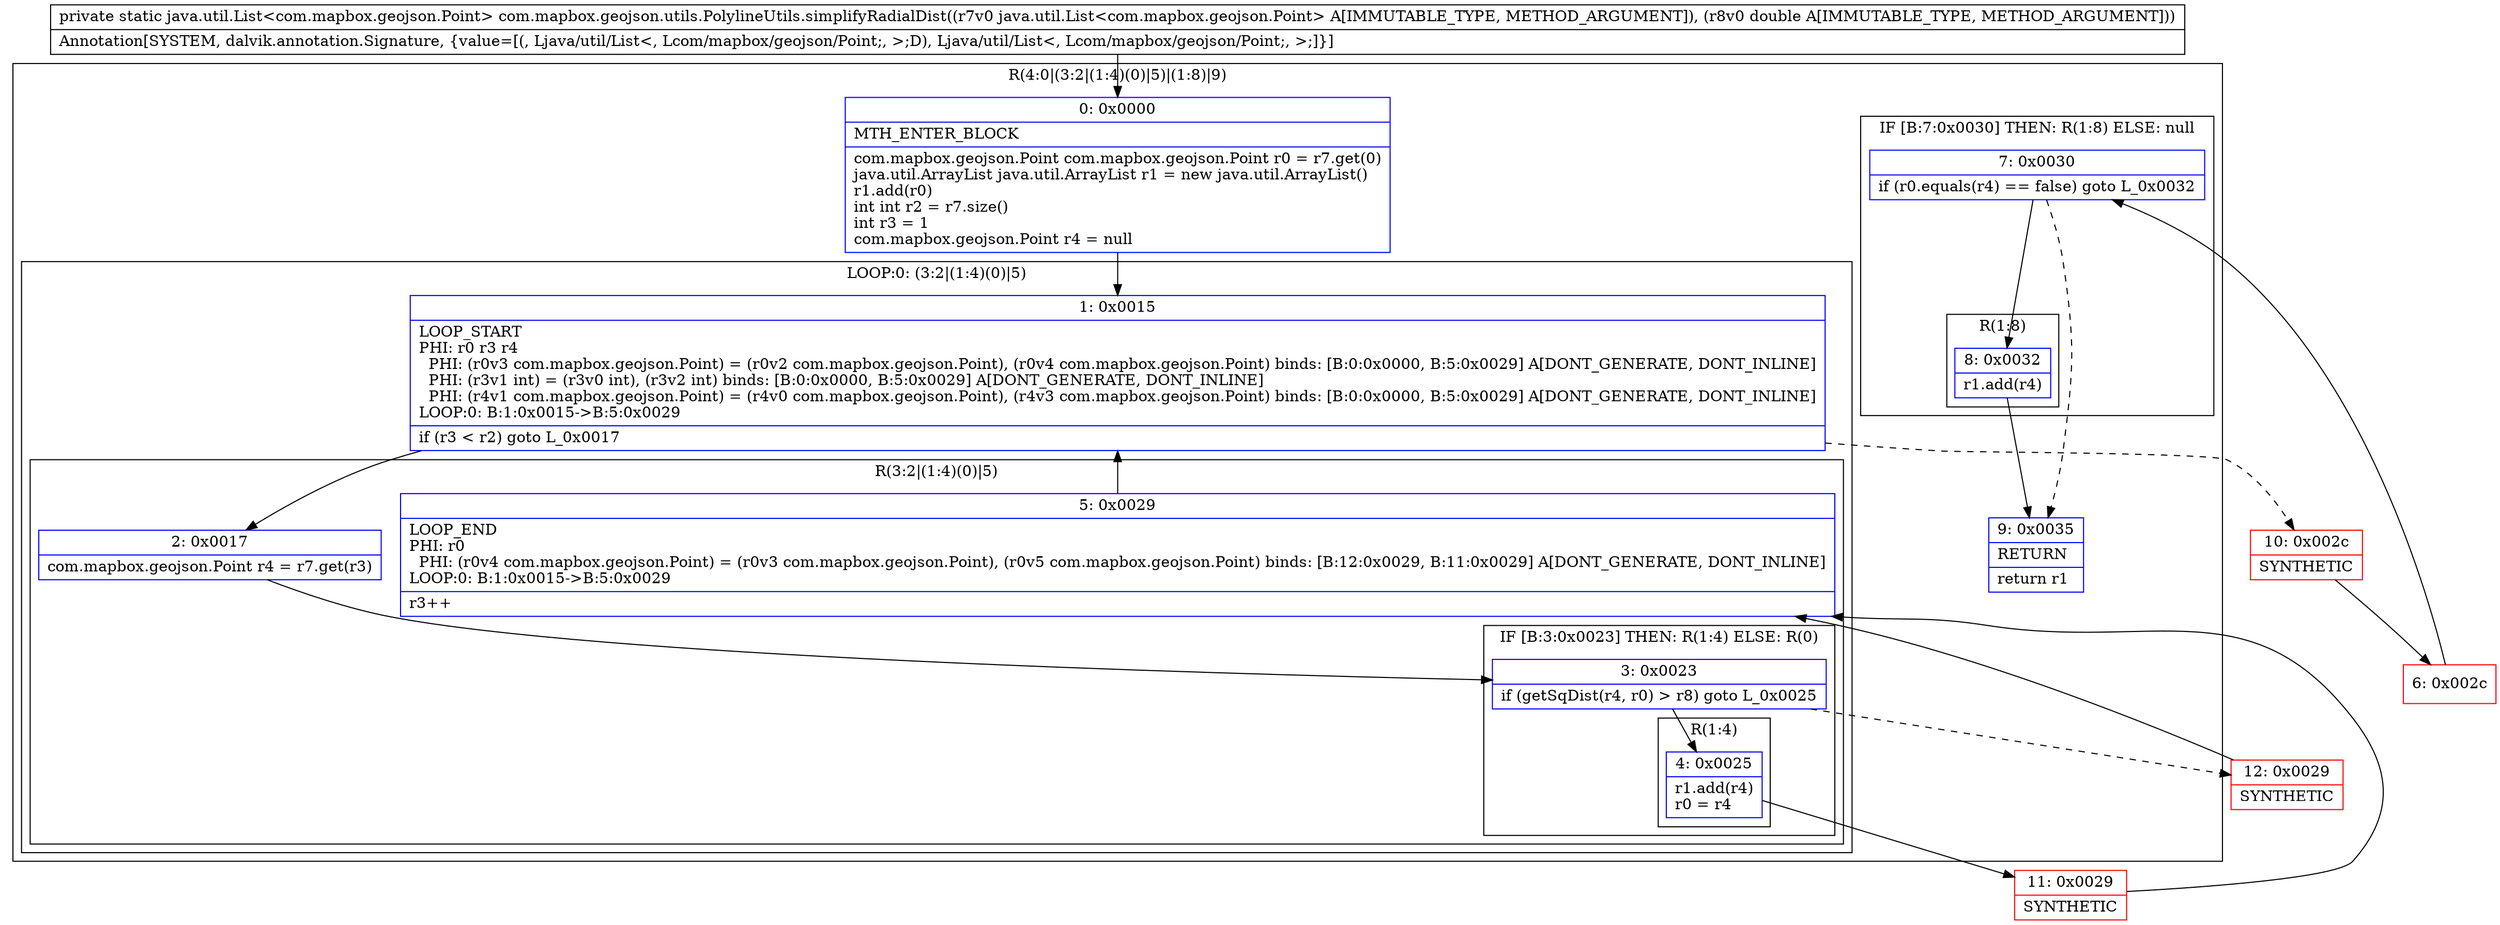 digraph "CFG forcom.mapbox.geojson.utils.PolylineUtils.simplifyRadialDist(Ljava\/util\/List;D)Ljava\/util\/List;" {
subgraph cluster_Region_1938498341 {
label = "R(4:0|(3:2|(1:4)(0)|5)|(1:8)|9)";
node [shape=record,color=blue];
Node_0 [shape=record,label="{0\:\ 0x0000|MTH_ENTER_BLOCK\l|com.mapbox.geojson.Point com.mapbox.geojson.Point r0 = r7.get(0)\ljava.util.ArrayList java.util.ArrayList r1 = new java.util.ArrayList()\lr1.add(r0)\lint int r2 = r7.size()\lint r3 = 1\lcom.mapbox.geojson.Point r4 = null\l}"];
subgraph cluster_LoopRegion_1808845724 {
label = "LOOP:0: (3:2|(1:4)(0)|5)";
node [shape=record,color=blue];
Node_1 [shape=record,label="{1\:\ 0x0015|LOOP_START\lPHI: r0 r3 r4 \l  PHI: (r0v3 com.mapbox.geojson.Point) = (r0v2 com.mapbox.geojson.Point), (r0v4 com.mapbox.geojson.Point) binds: [B:0:0x0000, B:5:0x0029] A[DONT_GENERATE, DONT_INLINE]\l  PHI: (r3v1 int) = (r3v0 int), (r3v2 int) binds: [B:0:0x0000, B:5:0x0029] A[DONT_GENERATE, DONT_INLINE]\l  PHI: (r4v1 com.mapbox.geojson.Point) = (r4v0 com.mapbox.geojson.Point), (r4v3 com.mapbox.geojson.Point) binds: [B:0:0x0000, B:5:0x0029] A[DONT_GENERATE, DONT_INLINE]\lLOOP:0: B:1:0x0015\-\>B:5:0x0029\l|if (r3 \< r2) goto L_0x0017\l}"];
subgraph cluster_Region_1107095360 {
label = "R(3:2|(1:4)(0)|5)";
node [shape=record,color=blue];
Node_2 [shape=record,label="{2\:\ 0x0017|com.mapbox.geojson.Point r4 = r7.get(r3)\l}"];
subgraph cluster_IfRegion_2033870729 {
label = "IF [B:3:0x0023] THEN: R(1:4) ELSE: R(0)";
node [shape=record,color=blue];
Node_3 [shape=record,label="{3\:\ 0x0023|if (getSqDist(r4, r0) \> r8) goto L_0x0025\l}"];
subgraph cluster_Region_7221484 {
label = "R(1:4)";
node [shape=record,color=blue];
Node_4 [shape=record,label="{4\:\ 0x0025|r1.add(r4)\lr0 = r4\l}"];
}
subgraph cluster_Region_1015969269 {
label = "R(0)";
node [shape=record,color=blue];
}
}
Node_5 [shape=record,label="{5\:\ 0x0029|LOOP_END\lPHI: r0 \l  PHI: (r0v4 com.mapbox.geojson.Point) = (r0v3 com.mapbox.geojson.Point), (r0v5 com.mapbox.geojson.Point) binds: [B:12:0x0029, B:11:0x0029] A[DONT_GENERATE, DONT_INLINE]\lLOOP:0: B:1:0x0015\-\>B:5:0x0029\l|r3++\l}"];
}
}
subgraph cluster_IfRegion_812711497 {
label = "IF [B:7:0x0030] THEN: R(1:8) ELSE: null";
node [shape=record,color=blue];
Node_7 [shape=record,label="{7\:\ 0x0030|if (r0.equals(r4) == false) goto L_0x0032\l}"];
subgraph cluster_Region_440955241 {
label = "R(1:8)";
node [shape=record,color=blue];
Node_8 [shape=record,label="{8\:\ 0x0032|r1.add(r4)\l}"];
}
}
Node_9 [shape=record,label="{9\:\ 0x0035|RETURN\l|return r1\l}"];
}
Node_6 [shape=record,color=red,label="{6\:\ 0x002c}"];
Node_10 [shape=record,color=red,label="{10\:\ 0x002c|SYNTHETIC\l}"];
Node_11 [shape=record,color=red,label="{11\:\ 0x0029|SYNTHETIC\l}"];
Node_12 [shape=record,color=red,label="{12\:\ 0x0029|SYNTHETIC\l}"];
MethodNode[shape=record,label="{private static java.util.List\<com.mapbox.geojson.Point\> com.mapbox.geojson.utils.PolylineUtils.simplifyRadialDist((r7v0 java.util.List\<com.mapbox.geojson.Point\> A[IMMUTABLE_TYPE, METHOD_ARGUMENT]), (r8v0 double A[IMMUTABLE_TYPE, METHOD_ARGUMENT]))  | Annotation[SYSTEM, dalvik.annotation.Signature, \{value=[(, Ljava\/util\/List\<, Lcom\/mapbox\/geojson\/Point;, \>;D), Ljava\/util\/List\<, Lcom\/mapbox\/geojson\/Point;, \>;]\}]\l}"];
MethodNode -> Node_0;
Node_0 -> Node_1;
Node_1 -> Node_2;
Node_1 -> Node_10[style=dashed];
Node_2 -> Node_3;
Node_3 -> Node_4;
Node_3 -> Node_12[style=dashed];
Node_4 -> Node_11;
Node_5 -> Node_1;
Node_7 -> Node_8;
Node_7 -> Node_9[style=dashed];
Node_8 -> Node_9;
Node_6 -> Node_7;
Node_10 -> Node_6;
Node_11 -> Node_5;
Node_12 -> Node_5;
}

